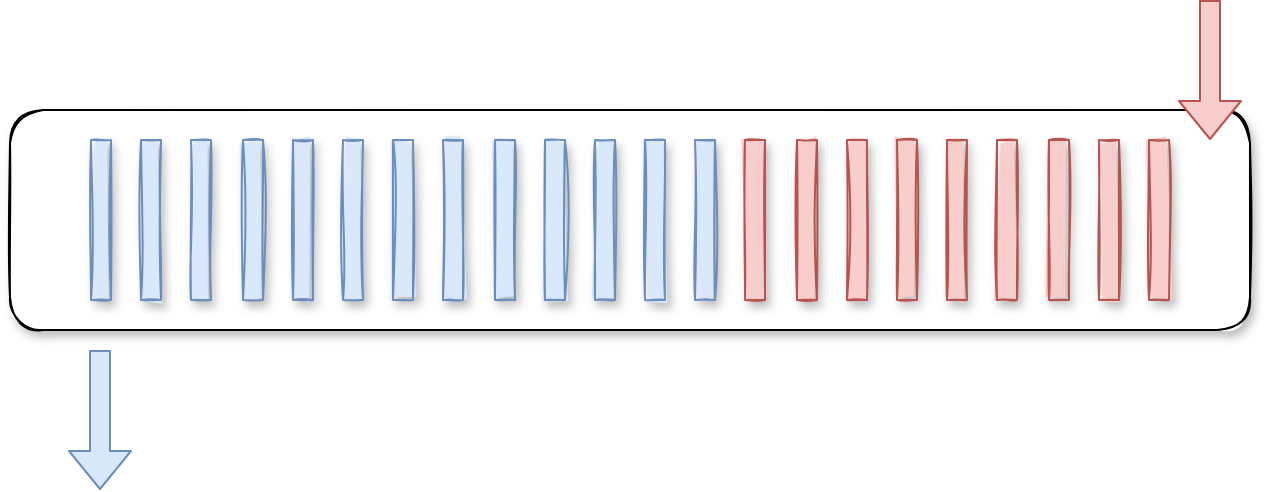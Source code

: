 <mxfile version="14.6.13" type="device"><diagram id="1eToUc6sQCNmrlQdM8Zm" name="Strona-1"><mxGraphModel dx="1064" dy="676" grid="1" gridSize="10" guides="1" tooltips="1" connect="1" arrows="1" fold="1" page="1" pageScale="1" pageWidth="827" pageHeight="1169" math="0" shadow="0"><root><mxCell id="0"/><mxCell id="1" parent="0"/><mxCell id="a4UBEZGhKFYARORtk7zc-2" value="" style="rounded=1;whiteSpace=wrap;html=1;shadow=1;sketch=1;" vertex="1" parent="1"><mxGeometry x="80" y="80" width="620" height="110" as="geometry"/></mxCell><mxCell id="a4UBEZGhKFYARORtk7zc-3" value="" style="rounded=0;whiteSpace=wrap;html=1;shadow=1;sketch=1;fillColor=#dae8fc;strokeColor=#6c8ebf;fillStyle=solid;" vertex="1" parent="1"><mxGeometry x="120.5" y="95" width="10" height="80" as="geometry"/></mxCell><mxCell id="a4UBEZGhKFYARORtk7zc-4" value="" style="rounded=0;whiteSpace=wrap;html=1;shadow=1;sketch=1;fillColor=#dae8fc;strokeColor=#6c8ebf;fillStyle=solid;" vertex="1" parent="1"><mxGeometry x="145.5" y="95" width="10" height="80" as="geometry"/></mxCell><mxCell id="a4UBEZGhKFYARORtk7zc-5" value="" style="rounded=0;whiteSpace=wrap;html=1;shadow=1;sketch=1;fillColor=#dae8fc;strokeColor=#6c8ebf;fillStyle=solid;" vertex="1" parent="1"><mxGeometry x="170.5" y="95" width="10" height="80" as="geometry"/></mxCell><mxCell id="a4UBEZGhKFYARORtk7zc-6" value="" style="rounded=0;whiteSpace=wrap;html=1;shadow=1;sketch=1;fillColor=#dae8fc;strokeColor=#6c8ebf;fillStyle=solid;" vertex="1" parent="1"><mxGeometry x="196.5" y="95" width="10" height="80" as="geometry"/></mxCell><mxCell id="a4UBEZGhKFYARORtk7zc-7" value="" style="rounded=0;whiteSpace=wrap;html=1;shadow=1;sketch=1;fillColor=#dae8fc;strokeColor=#6c8ebf;fillStyle=solid;" vertex="1" parent="1"><mxGeometry x="221.5" y="95" width="10" height="80" as="geometry"/></mxCell><mxCell id="a4UBEZGhKFYARORtk7zc-8" value="" style="rounded=0;whiteSpace=wrap;html=1;shadow=1;sketch=1;fillColor=#dae8fc;strokeColor=#6c8ebf;fillStyle=solid;" vertex="1" parent="1"><mxGeometry x="246.5" y="95" width="10" height="80" as="geometry"/></mxCell><mxCell id="a4UBEZGhKFYARORtk7zc-9" value="" style="rounded=0;whiteSpace=wrap;html=1;shadow=1;sketch=1;fillColor=#dae8fc;strokeColor=#6c8ebf;fillStyle=solid;" vertex="1" parent="1"><mxGeometry x="271.5" y="95" width="10" height="80" as="geometry"/></mxCell><mxCell id="a4UBEZGhKFYARORtk7zc-10" value="" style="rounded=0;whiteSpace=wrap;html=1;shadow=1;sketch=1;fillColor=#dae8fc;strokeColor=#6c8ebf;fillStyle=solid;" vertex="1" parent="1"><mxGeometry x="296.5" y="95" width="10" height="80" as="geometry"/></mxCell><mxCell id="a4UBEZGhKFYARORtk7zc-11" value="" style="rounded=0;whiteSpace=wrap;html=1;shadow=1;sketch=1;fillColor=#dae8fc;strokeColor=#6c8ebf;fillStyle=solid;" vertex="1" parent="1"><mxGeometry x="322.5" y="95" width="10" height="80" as="geometry"/></mxCell><mxCell id="a4UBEZGhKFYARORtk7zc-12" value="" style="rounded=0;whiteSpace=wrap;html=1;shadow=1;sketch=1;fillColor=#dae8fc;strokeColor=#6c8ebf;fillStyle=solid;" vertex="1" parent="1"><mxGeometry x="347.5" y="95" width="10" height="80" as="geometry"/></mxCell><mxCell id="a4UBEZGhKFYARORtk7zc-13" value="" style="rounded=0;whiteSpace=wrap;html=1;shadow=1;sketch=1;fillColor=#dae8fc;strokeColor=#6c8ebf;fillStyle=solid;" vertex="1" parent="1"><mxGeometry x="372.5" y="95" width="10" height="80" as="geometry"/></mxCell><mxCell id="a4UBEZGhKFYARORtk7zc-14" value="" style="rounded=0;whiteSpace=wrap;html=1;shadow=1;sketch=1;fillColor=#dae8fc;strokeColor=#6c8ebf;fillStyle=solid;" vertex="1" parent="1"><mxGeometry x="397.5" y="95" width="10" height="80" as="geometry"/></mxCell><mxCell id="a4UBEZGhKFYARORtk7zc-15" value="" style="rounded=0;whiteSpace=wrap;html=1;shadow=1;sketch=1;fillColor=#dae8fc;strokeColor=#6c8ebf;fillStyle=solid;" vertex="1" parent="1"><mxGeometry x="422.5" y="95" width="10" height="80" as="geometry"/></mxCell><mxCell id="a4UBEZGhKFYARORtk7zc-16" value="" style="rounded=0;whiteSpace=wrap;html=1;shadow=1;sketch=1;fillColor=#f8cecc;strokeColor=#b85450;fillStyle=solid;" vertex="1" parent="1"><mxGeometry x="447.5" y="95" width="10" height="80" as="geometry"/></mxCell><mxCell id="a4UBEZGhKFYARORtk7zc-17" value="" style="rounded=0;whiteSpace=wrap;html=1;shadow=1;sketch=1;fillColor=#f8cecc;strokeColor=#b85450;fillStyle=solid;" vertex="1" parent="1"><mxGeometry x="473.5" y="95" width="10" height="80" as="geometry"/></mxCell><mxCell id="a4UBEZGhKFYARORtk7zc-18" value="" style="rounded=0;whiteSpace=wrap;html=1;shadow=1;sketch=1;fillColor=#f8cecc;strokeColor=#b85450;fillStyle=solid;" vertex="1" parent="1"><mxGeometry x="498.5" y="95" width="10" height="80" as="geometry"/></mxCell><mxCell id="a4UBEZGhKFYARORtk7zc-19" value="" style="rounded=0;whiteSpace=wrap;html=1;shadow=1;sketch=1;fillColor=#f8cecc;strokeColor=#b85450;fillStyle=solid;" vertex="1" parent="1"><mxGeometry x="523.5" y="95" width="10" height="80" as="geometry"/></mxCell><mxCell id="a4UBEZGhKFYARORtk7zc-20" value="" style="rounded=0;whiteSpace=wrap;html=1;shadow=1;sketch=1;fillColor=#f8cecc;strokeColor=#b85450;fillStyle=solid;" vertex="1" parent="1"><mxGeometry x="548.5" y="95" width="10" height="80" as="geometry"/></mxCell><mxCell id="a4UBEZGhKFYARORtk7zc-21" value="" style="rounded=0;whiteSpace=wrap;html=1;shadow=1;sketch=1;fillColor=#f8cecc;strokeColor=#b85450;fillStyle=solid;" vertex="1" parent="1"><mxGeometry x="573.5" y="95" width="10" height="80" as="geometry"/></mxCell><mxCell id="a4UBEZGhKFYARORtk7zc-22" value="" style="rounded=0;whiteSpace=wrap;html=1;shadow=1;sketch=1;fillColor=#f8cecc;strokeColor=#b85450;fillStyle=solid;" vertex="1" parent="1"><mxGeometry x="599.5" y="95" width="10" height="80" as="geometry"/></mxCell><mxCell id="a4UBEZGhKFYARORtk7zc-23" value="" style="rounded=0;whiteSpace=wrap;html=1;shadow=1;sketch=1;fillColor=#f8cecc;strokeColor=#b85450;fillStyle=solid;" vertex="1" parent="1"><mxGeometry x="624.5" y="95" width="10" height="80" as="geometry"/></mxCell><mxCell id="a4UBEZGhKFYARORtk7zc-24" value="" style="rounded=0;whiteSpace=wrap;html=1;shadow=1;sketch=1;fillColor=#f8cecc;strokeColor=#b85450;fillStyle=solid;" vertex="1" parent="1"><mxGeometry x="649.5" y="95" width="10" height="80" as="geometry"/></mxCell><mxCell id="a4UBEZGhKFYARORtk7zc-27" value="" style="shape=flexArrow;endArrow=classic;html=1;fillColor=#dae8fc;strokeColor=#6c8ebf;" edge="1" parent="1"><mxGeometry width="50" height="50" relative="1" as="geometry"><mxPoint x="125" y="200" as="sourcePoint"/><mxPoint x="125" y="270" as="targetPoint"/></mxGeometry></mxCell><mxCell id="a4UBEZGhKFYARORtk7zc-28" value="" style="shape=flexArrow;endArrow=classic;html=1;fillColor=#f8cecc;strokeColor=#b85450;" edge="1" parent="1"><mxGeometry width="50" height="50" relative="1" as="geometry"><mxPoint x="680" y="25" as="sourcePoint"/><mxPoint x="680" y="95" as="targetPoint"/></mxGeometry></mxCell></root></mxGraphModel></diagram></mxfile>